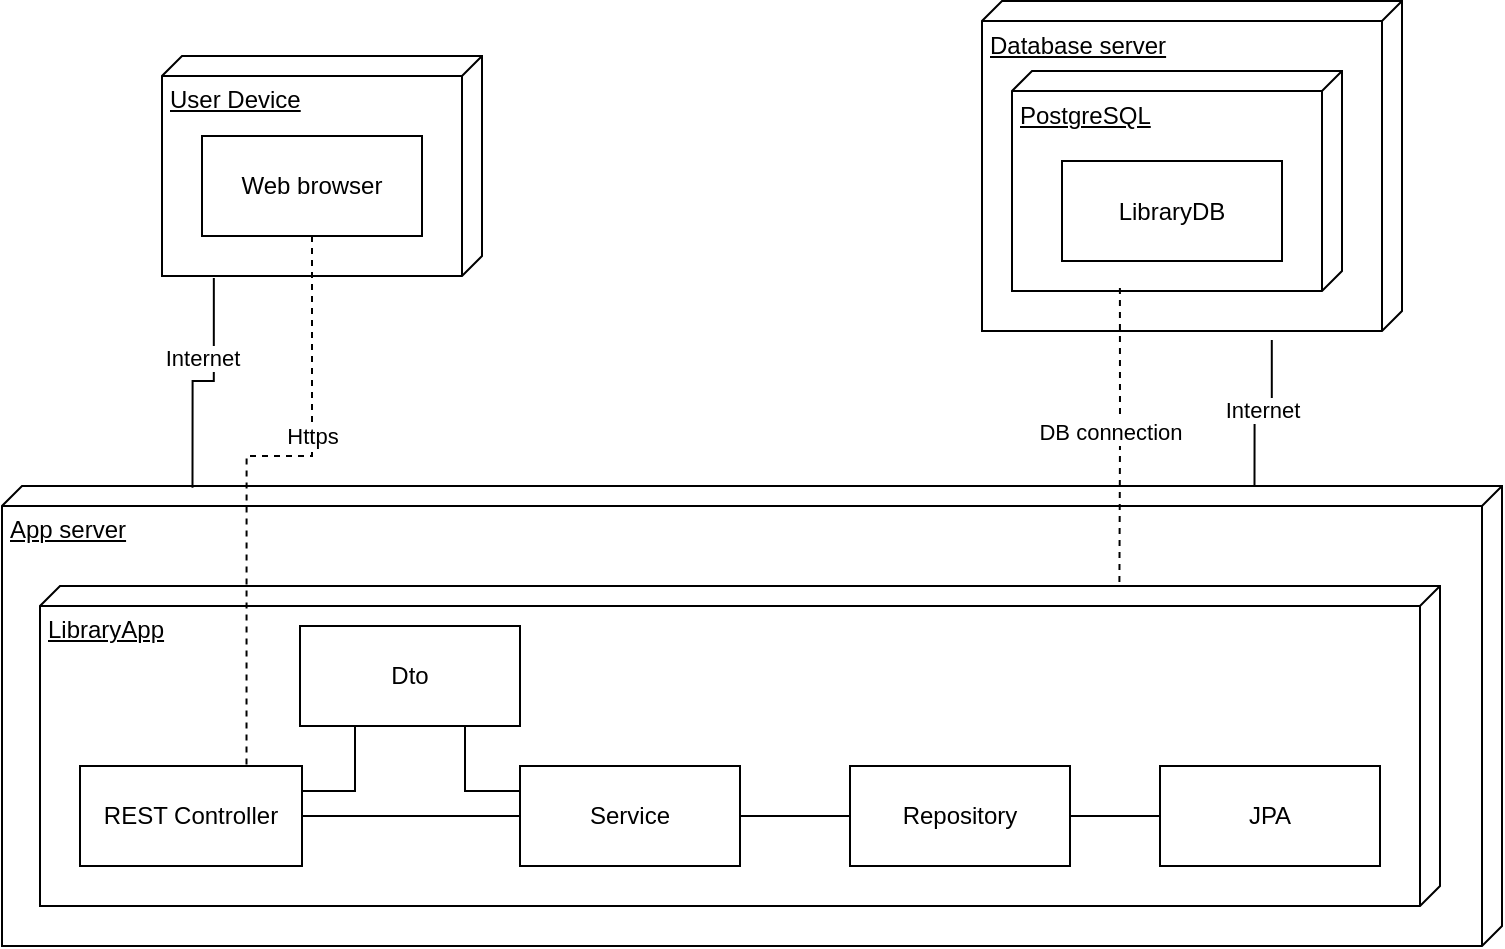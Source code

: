 <mxfile version="26.0.3">
  <diagram name="Stránka-1" id="qQzrX5V3mN4czIYkLcs4">
    <mxGraphModel dx="1434" dy="738" grid="1" gridSize="10" guides="1" tooltips="1" connect="1" arrows="1" fold="1" page="1" pageScale="1" pageWidth="827" pageHeight="1169" math="0" shadow="0">
      <root>
        <mxCell id="0" />
        <mxCell id="1" parent="0" />
        <mxCell id="uJHjMDp_AKYHHKTmzJsR-1" value="User Device" style="verticalAlign=top;align=left;spacingTop=8;spacingLeft=2;spacingRight=12;shape=cube;size=10;direction=south;fontStyle=4;html=1;whiteSpace=wrap;" vertex="1" parent="1">
          <mxGeometry x="120" y="140" width="160" height="110" as="geometry" />
        </mxCell>
        <mxCell id="uJHjMDp_AKYHHKTmzJsR-2" value="Web browser" style="html=1;whiteSpace=wrap;" vertex="1" parent="1">
          <mxGeometry x="140" y="180" width="110" height="50" as="geometry" />
        </mxCell>
        <mxCell id="uJHjMDp_AKYHHKTmzJsR-3" value="App server" style="verticalAlign=top;align=left;spacingTop=8;spacingLeft=2;spacingRight=12;shape=cube;size=10;direction=south;fontStyle=4;html=1;whiteSpace=wrap;" vertex="1" parent="1">
          <mxGeometry x="40" y="355" width="750" height="230" as="geometry" />
        </mxCell>
        <mxCell id="uJHjMDp_AKYHHKTmzJsR-4" value="LibraryApp" style="verticalAlign=top;align=left;spacingTop=8;spacingLeft=2;spacingRight=12;shape=cube;size=10;direction=south;fontStyle=4;html=1;whiteSpace=wrap;" vertex="1" parent="1">
          <mxGeometry x="59" y="405" width="700" height="160" as="geometry" />
        </mxCell>
        <mxCell id="uJHjMDp_AKYHHKTmzJsR-19" style="edgeStyle=orthogonalEdgeStyle;rounded=0;orthogonalLoop=1;jettySize=auto;html=1;exitX=1;exitY=0.5;exitDx=0;exitDy=0;entryX=0;entryY=0.5;entryDx=0;entryDy=0;endArrow=none;endFill=0;" edge="1" parent="1" source="uJHjMDp_AKYHHKTmzJsR-5" target="uJHjMDp_AKYHHKTmzJsR-6">
          <mxGeometry relative="1" as="geometry" />
        </mxCell>
        <mxCell id="uJHjMDp_AKYHHKTmzJsR-5" value="REST Controller" style="html=1;whiteSpace=wrap;" vertex="1" parent="1">
          <mxGeometry x="79" y="495" width="111" height="50" as="geometry" />
        </mxCell>
        <mxCell id="uJHjMDp_AKYHHKTmzJsR-22" style="edgeStyle=orthogonalEdgeStyle;rounded=0;orthogonalLoop=1;jettySize=auto;html=1;exitX=1;exitY=0.5;exitDx=0;exitDy=0;entryX=0;entryY=0.5;entryDx=0;entryDy=0;endArrow=none;endFill=0;" edge="1" parent="1" source="uJHjMDp_AKYHHKTmzJsR-6" target="uJHjMDp_AKYHHKTmzJsR-7">
          <mxGeometry relative="1" as="geometry" />
        </mxCell>
        <mxCell id="uJHjMDp_AKYHHKTmzJsR-6" value="Service" style="html=1;whiteSpace=wrap;" vertex="1" parent="1">
          <mxGeometry x="299" y="495" width="110" height="50" as="geometry" />
        </mxCell>
        <mxCell id="uJHjMDp_AKYHHKTmzJsR-23" style="edgeStyle=orthogonalEdgeStyle;rounded=0;orthogonalLoop=1;jettySize=auto;html=1;exitX=1;exitY=0.5;exitDx=0;exitDy=0;entryX=0;entryY=0.5;entryDx=0;entryDy=0;endArrow=none;endFill=0;" edge="1" parent="1" source="uJHjMDp_AKYHHKTmzJsR-7" target="uJHjMDp_AKYHHKTmzJsR-8">
          <mxGeometry relative="1" as="geometry" />
        </mxCell>
        <mxCell id="uJHjMDp_AKYHHKTmzJsR-7" value="Repository" style="html=1;whiteSpace=wrap;" vertex="1" parent="1">
          <mxGeometry x="464" y="495" width="110" height="50" as="geometry" />
        </mxCell>
        <mxCell id="uJHjMDp_AKYHHKTmzJsR-8" value="JPA" style="html=1;whiteSpace=wrap;" vertex="1" parent="1">
          <mxGeometry x="619" y="495" width="110" height="50" as="geometry" />
        </mxCell>
        <mxCell id="uJHjMDp_AKYHHKTmzJsR-20" style="edgeStyle=orthogonalEdgeStyle;rounded=0;orthogonalLoop=1;jettySize=auto;html=1;exitX=0.25;exitY=1;exitDx=0;exitDy=0;entryX=1;entryY=0.25;entryDx=0;entryDy=0;endArrow=none;endFill=0;" edge="1" parent="1" source="uJHjMDp_AKYHHKTmzJsR-9" target="uJHjMDp_AKYHHKTmzJsR-5">
          <mxGeometry relative="1" as="geometry" />
        </mxCell>
        <mxCell id="uJHjMDp_AKYHHKTmzJsR-21" style="edgeStyle=orthogonalEdgeStyle;rounded=0;orthogonalLoop=1;jettySize=auto;html=1;exitX=0.75;exitY=1;exitDx=0;exitDy=0;entryX=0;entryY=0.25;entryDx=0;entryDy=0;endArrow=none;endFill=0;" edge="1" parent="1" source="uJHjMDp_AKYHHKTmzJsR-9" target="uJHjMDp_AKYHHKTmzJsR-6">
          <mxGeometry relative="1" as="geometry" />
        </mxCell>
        <mxCell id="uJHjMDp_AKYHHKTmzJsR-9" value="Dto" style="html=1;whiteSpace=wrap;" vertex="1" parent="1">
          <mxGeometry x="189" y="425" width="110" height="50" as="geometry" />
        </mxCell>
        <mxCell id="uJHjMDp_AKYHHKTmzJsR-10" style="edgeStyle=orthogonalEdgeStyle;rounded=0;orthogonalLoop=1;jettySize=auto;html=1;exitX=0.5;exitY=1;exitDx=0;exitDy=0;" edge="1" parent="1" source="uJHjMDp_AKYHHKTmzJsR-7" target="uJHjMDp_AKYHHKTmzJsR-7">
          <mxGeometry relative="1" as="geometry" />
        </mxCell>
        <mxCell id="uJHjMDp_AKYHHKTmzJsR-12" value="Database server" style="verticalAlign=top;align=left;spacingTop=8;spacingLeft=2;spacingRight=12;shape=cube;size=10;direction=south;fontStyle=4;html=1;whiteSpace=wrap;" vertex="1" parent="1">
          <mxGeometry x="530" y="112.5" width="210" height="165" as="geometry" />
        </mxCell>
        <mxCell id="uJHjMDp_AKYHHKTmzJsR-13" value="PostgreSQL" style="verticalAlign=top;align=left;spacingTop=8;spacingLeft=2;spacingRight=12;shape=cube;size=10;direction=south;fontStyle=4;html=1;whiteSpace=wrap;" vertex="1" parent="1">
          <mxGeometry x="545" y="147.5" width="165" height="110" as="geometry" />
        </mxCell>
        <mxCell id="uJHjMDp_AKYHHKTmzJsR-14" value="LibraryDB" style="html=1;whiteSpace=wrap;" vertex="1" parent="1">
          <mxGeometry x="570" y="192.5" width="110" height="50" as="geometry" />
        </mxCell>
        <mxCell id="uJHjMDp_AKYHHKTmzJsR-15" style="edgeStyle=orthogonalEdgeStyle;rounded=0;orthogonalLoop=1;jettySize=auto;html=1;exitX=1.009;exitY=0.838;exitDx=0;exitDy=0;exitPerimeter=0;entryX=0.004;entryY=0.873;entryDx=0;entryDy=0;entryPerimeter=0;endArrow=none;endFill=0;" edge="1" parent="1" source="uJHjMDp_AKYHHKTmzJsR-1" target="uJHjMDp_AKYHHKTmzJsR-3">
          <mxGeometry relative="1" as="geometry" />
        </mxCell>
        <mxCell id="uJHjMDp_AKYHHKTmzJsR-16" value="Internet" style="edgeLabel;html=1;align=center;verticalAlign=middle;resizable=0;points=[];" vertex="1" connectable="0" parent="uJHjMDp_AKYHHKTmzJsR-15">
          <mxGeometry x="0.046" y="2" relative="1" as="geometry">
            <mxPoint x="3" y="-14" as="offset" />
          </mxGeometry>
        </mxCell>
        <mxCell id="uJHjMDp_AKYHHKTmzJsR-17" style="edgeStyle=orthogonalEdgeStyle;rounded=0;orthogonalLoop=1;jettySize=auto;html=1;exitX=0.5;exitY=1;exitDx=0;exitDy=0;entryX=0.75;entryY=0;entryDx=0;entryDy=0;endArrow=none;endFill=0;dashed=1;" edge="1" parent="1" source="uJHjMDp_AKYHHKTmzJsR-2" target="uJHjMDp_AKYHHKTmzJsR-5">
          <mxGeometry relative="1" as="geometry">
            <Array as="points">
              <mxPoint x="195" y="340" />
              <mxPoint x="162" y="340" />
            </Array>
          </mxGeometry>
        </mxCell>
        <mxCell id="uJHjMDp_AKYHHKTmzJsR-18" value="Https" style="edgeLabel;html=1;align=center;verticalAlign=middle;resizable=0;points=[];" vertex="1" connectable="0" parent="uJHjMDp_AKYHHKTmzJsR-17">
          <mxGeometry x="-0.404" y="1" relative="1" as="geometry">
            <mxPoint x="-1" y="11" as="offset" />
          </mxGeometry>
        </mxCell>
        <mxCell id="uJHjMDp_AKYHHKTmzJsR-24" style="edgeStyle=orthogonalEdgeStyle;rounded=0;orthogonalLoop=1;jettySize=auto;html=1;exitX=0;exitY=0.165;exitDx=0;exitDy=0;exitPerimeter=0;entryX=1.027;entryY=0.31;entryDx=0;entryDy=0;entryPerimeter=0;endArrow=none;endFill=0;" edge="1" parent="1" source="uJHjMDp_AKYHHKTmzJsR-3" target="uJHjMDp_AKYHHKTmzJsR-12">
          <mxGeometry relative="1" as="geometry" />
        </mxCell>
        <mxCell id="uJHjMDp_AKYHHKTmzJsR-25" value="Internet" style="edgeLabel;html=1;align=center;verticalAlign=middle;resizable=0;points=[];" vertex="1" connectable="0" parent="uJHjMDp_AKYHHKTmzJsR-24">
          <mxGeometry x="0.035" relative="1" as="geometry">
            <mxPoint as="offset" />
          </mxGeometry>
        </mxCell>
        <mxCell id="uJHjMDp_AKYHHKTmzJsR-26" style="edgeStyle=orthogonalEdgeStyle;rounded=0;orthogonalLoop=1;jettySize=auto;html=1;exitX=0.986;exitY=0.673;exitDx=0;exitDy=0;exitPerimeter=0;entryX=0;entryY=0.229;entryDx=0;entryDy=0;entryPerimeter=0;dashed=1;endArrow=none;endFill=0;" edge="1" parent="1" source="uJHjMDp_AKYHHKTmzJsR-13" target="uJHjMDp_AKYHHKTmzJsR-4">
          <mxGeometry relative="1" as="geometry" />
        </mxCell>
        <mxCell id="uJHjMDp_AKYHHKTmzJsR-27" value="DB connection" style="edgeLabel;html=1;align=center;verticalAlign=middle;resizable=0;points=[];" vertex="1" connectable="0" parent="uJHjMDp_AKYHHKTmzJsR-26">
          <mxGeometry x="-0.044" relative="1" as="geometry">
            <mxPoint x="-5" as="offset" />
          </mxGeometry>
        </mxCell>
      </root>
    </mxGraphModel>
  </diagram>
</mxfile>
